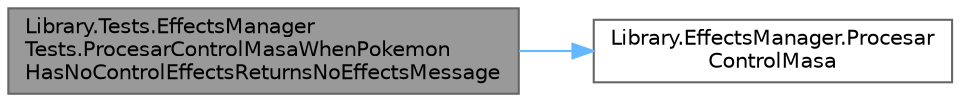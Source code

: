 digraph "Library.Tests.EffectsManagerTests.ProcesarControlMasaWhenPokemonHasNoControlEffectsReturnsNoEffectsMessage"
{
 // INTERACTIVE_SVG=YES
 // LATEX_PDF_SIZE
  bgcolor="transparent";
  edge [fontname=Helvetica,fontsize=10,labelfontname=Helvetica,labelfontsize=10];
  node [fontname=Helvetica,fontsize=10,shape=box,height=0.2,width=0.4];
  rankdir="LR";
  Node1 [id="Node000001",label="Library.Tests.EffectsManager\lTests.ProcesarControlMasaWhenPokemon\lHasNoControlEffectsReturnsNoEffectsMessage",height=0.2,width=0.4,color="gray40", fillcolor="grey60", style="filled", fontcolor="black",tooltip="Prueba que el método EffectsManager.ProcesarControlMasa devuelva un mensaje de que el Pokémon no tien..."];
  Node1 -> Node2 [id="edge1_Node000001_Node000002",color="steelblue1",style="solid",tooltip=" "];
  Node2 [id="Node000002",label="Library.EffectsManager.Procesar\lControlMasa",height=0.2,width=0.4,color="grey40", fillcolor="white", style="filled",URL="$classLibrary_1_1EffectsManager.html#a0b9a49a0fc0ecd8a0e3a2e005e283944",tooltip="Procesa los efectos de control, como dormir o paralizar, y devuelve un mensaje que describe el result..."];
}
